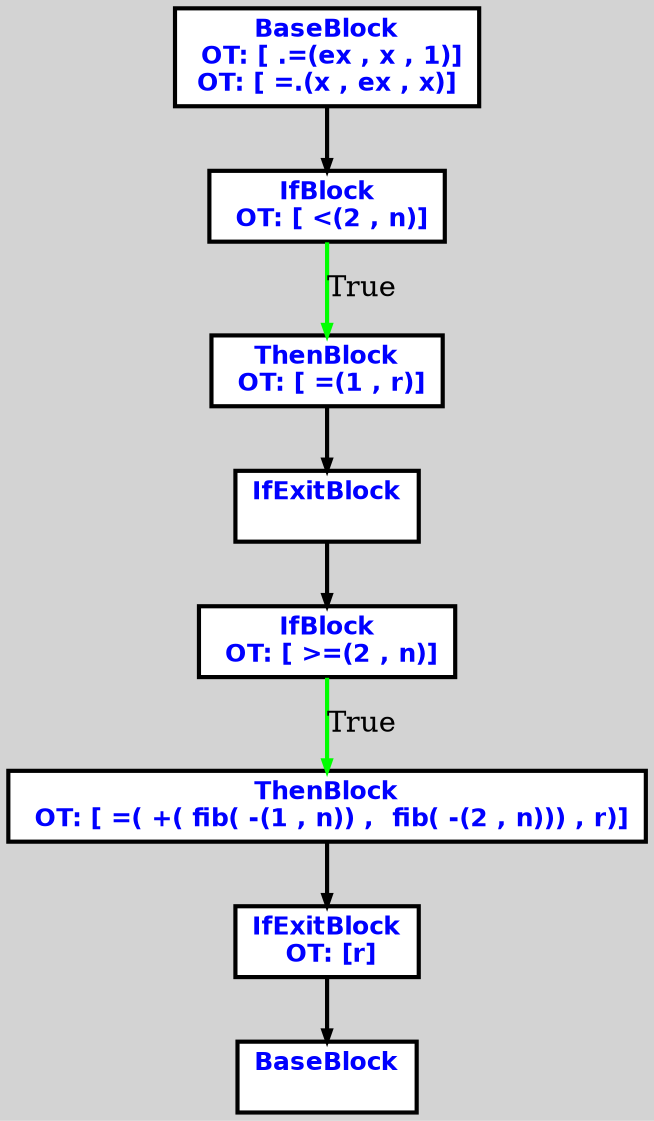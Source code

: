 digraph G {
ordering=out;
ranksep=.4;
bgcolor="lightgrey";  node [shape=box, fixedsize=false, fontsize=12, fontname="Helvetica-bold", fontcolor="blue"
width=.25, height=.25, color="black", fillcolor="white", style="filled, solid, bold"];

edge [arrowsize=.5, color="black", style="bold"]    n000011613CBA3620 [label="BaseBlock\n OT: [ .=(ex , x , 1)]
OT: [ =.(x , ex , x)]
"]
    n000011613CBA3980 [label="IfBlock\n OT: [ <(2 , n)]
"]
    n000011613CBA3620 -> n000011613CBA3980
    n000011613CBA3980 -> n000011613CBA39E0 [label="True" color="green"]
    n000011613CBA39E0 [label="ThenBlock\n OT: [ =(1 , r)]
"]
    n000011613CBA3A40 [label="IfExitBlock\n "]
    n000011613CBA39E0 -> n000011613CBA3A40
    n000011613CBA3AA0 [label="IfBlock\n OT: [ >=(2 , n)]
"]
    n000011613CBA3A40 -> n000011613CBA3AA0
    n000011613CBA3AA0 -> n000011613CBA3B00 [label="True" color="green"]
    n000011613CBA3B00 [label="ThenBlock\n OT: [ =( +( fib( -(1 , n)) ,  fib( -(2 , n))) , r)]
"]
    n000011613CBA3B60 [label="IfExitBlock\n OT: [r]
"]
    n000011613CBA3B00 -> n000011613CBA3B60
    n000011613CBA3BC0 [label="BaseBlock\n "]
    n000011613CBA3B60 -> n000011613CBA3BC0
}
